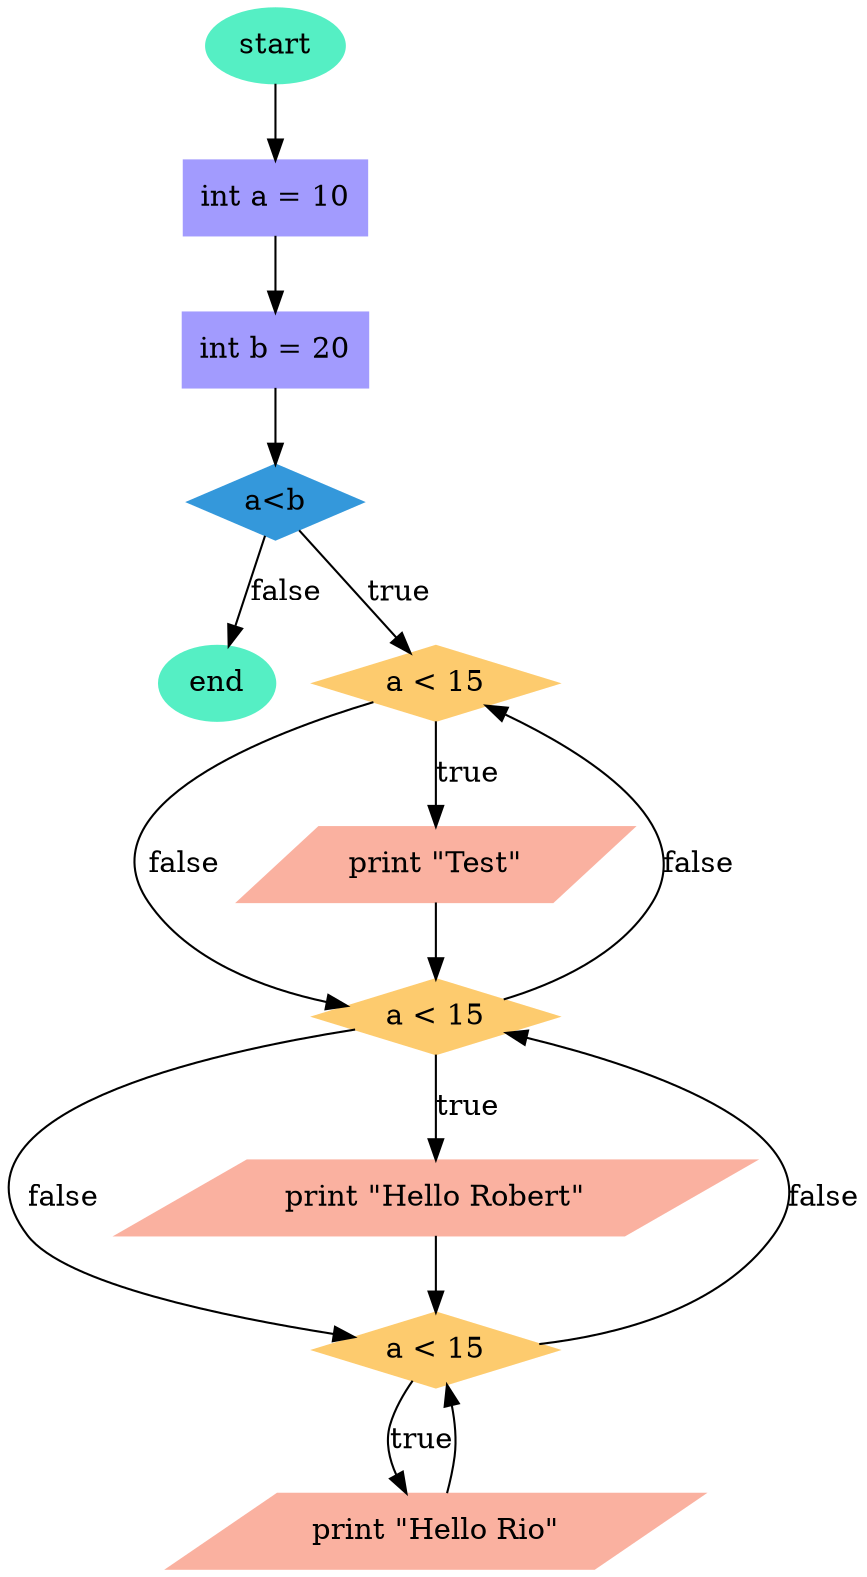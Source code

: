 strict digraph flowchart {
	0 [label="int a = 10" color="#a29bfe" shape=rectangle style=filled]
	node [rankdir=LR]
	start [color="#55efc4" shape=oval style=filled]
	start -> 0
	1 [label="int b = 20" color="#a29bfe" shape=rectangle style=filled]
	0 -> 1
	node [shape=diamond]
	2 [label="a<b" color="#3498db" shape=diamond style=filled]
	1 -> 2
	end [color="#55efc4" shape=oval style=filled]
	2 -> end [label=false]
	2 -> 3 [label=true]
	node [shape=diamond]
	3 [label="a < 15" color="#fdcb6e" shape=diamond style=filled]
	2 -> 3
	3 -> 5 [label=false]
	3 -> 5 [label=false]
	3 -> 5 [label=false]
	3 -> 5 [label=false]
	3 -> 5 [label=false]
	3 -> 5 [label=false]
	3 -> 5 [label=false]
	3 -> 5 [label=false]
	3 -> 5 [label=false]
	3 -> 5 [label=false]
	3 -> 5 [label=false]
	3 -> 5 [label=false]
	3 -> 5 [label=false]
	3 -> 5 [label=false]
	3 -> 5 [label=false]
	3 -> 5 [label=false]
	3 -> 5 [label=false]
	3 -> 5 [label=false]
	3 -> 5 [label=false]
	3 -> 5 [label=false]
	3 -> 5 [label=false]
	3 -> 5 [label=false]
	3 -> 5 [label=false]
	3 -> 5 [label=false]
	3 -> 5 [label=false]
	3 -> 5 [label=false]
	3 -> 5 [label=false]
	3 -> 4 [label=true]
	node [color="#fab1a0" shape=parallelogram style=filled]
	4 [label="print \"Test\""]
	4 [label="print \"Test\"" color="#fab1a0" shape=parallelogram style=filled]
	node [shape=diamond]
	5 [label="a < 15" color="#fdcb6e" shape=diamond style=filled]
	4 -> 5
	5 -> 7 [label=false]
	5 -> 3 [label=false]
	5 -> 7 [label=false]
	5 -> 3 [label=false]
	5 -> 7 [label=false]
	5 -> 3 [label=false]
	5 -> 7 [label=false]
	5 -> 3 [label=false]
	5 -> 7 [label=false]
	5 -> 3 [label=false]
	5 -> 7 [label=false]
	5 -> 3 [label=false]
	5 -> 7 [label=false]
	5 -> 3 [label=false]
	5 -> 7 [label=false]
	5 -> 3 [label=false]
	5 -> 7 [label=false]
	5 -> 3 [label=false]
	5 -> 6
	5 -> 6 [label=true]
	node [color="#fab1a0" shape=parallelogram style=filled]
	6 [label="print \"Hello Robert\""]
	6 [label="print \"Hello Robert\"" color="#fab1a0" shape=parallelogram style=filled]
	node [shape=diamond]
	7 [label="a < 15" color="#fdcb6e" shape=diamond style=filled]
	6 -> 7
	7 -> 5 [label=false]
	7 -> 5 [label=false]
	7 -> 5 [label=false]
	7 -> 5 [label=false]
	7 -> 5 [label=false]
	7 -> 5 [label=false]
	7 -> 5 [label=false]
	7 -> 5 [label=false]
	7 -> 5 [label=false]
	7 -> 8
	7 -> 8 [label=true]
	node [color="#fab1a0" shape=parallelogram style=filled]
	8 [label="print \"Hello Rio\""]
	8 [label="print \"Hello Rio\"" color="#fab1a0" shape=parallelogram style=filled]
	3 -> 4
	5 -> 3
	5 -> 3
	7 -> 5
	7 -> 5
	8 -> 7
	8 -> 7
}
